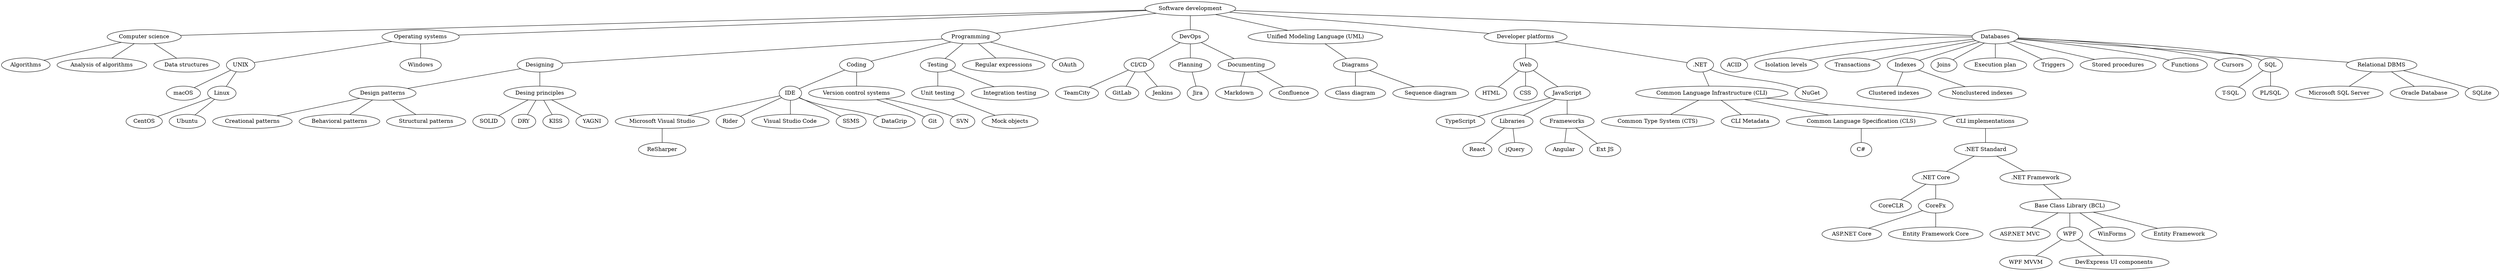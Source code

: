 graph expertise {

    software_development[label="Software development"]
    software_development -- computer_science
    software_development -- operating_systems
    software_development -- programming
    software_development -- devops
    software_development -- uml
    software_development -- developer_platforms
    software_development -- databases

    computer_science[label="Computer science"]
    computer_science -- algorithms
    computer_science -- analysis_of_algorithms
    computer_science -- data_structures

    algorithms[label="Algorithms"]
    analysis_of_algorithms[label="Analysis of algorithms"]
    data_structures[label="Data structures"]

    operating_systems[label="Operating systems"]
    operating_systems -- unix
    operating_systems -- windows

    unix[label="UNIX"]
    unix -- macos
    unix -- linux

    macos[label="macOS"]
    linux[label="Linux"]
    linux -- centos
    linux -- ubuntu

    centos[label="CentOS"]
    ubuntu[label="Ubuntu"]
    windows[label="Windows"]

    desinging[label="Designing"]
    desinging -- desing_patterns
    desinging -- desing_principles

    desing_patterns[label="Design patterns"]
    desing_patterns -- creational_patterns
    desing_patterns -- behavioral_patterns
    desing_patterns -- structural_patterns

    creational_patterns[label="Creational patterns"]
    structural_patterns[label="Structural patterns"]
    behavioral_patterns[label="Behavioral patterns"]

    desing_principles[label="Desing principles"]
    desing_principles -- solid
    desing_principles -- dry
    desing_principles -- kiss
    desing_principles -- yagni
    
    solid[label="SOLID"]
    dry[label="DRY"]
    kiss[label="KISS"]
    yagni[label="YAGNI"]

    programming[label="Programming"]
    programming -- desinging
    programming -- coding
    programming -- testing
    programming -- regular_expressions
    programming -- oauth

    developer_platforms[label="Developer platforms"]
    developer_platforms -- web
    developer_platforms -- dot_net

    web[label="Web"]
    web -- html
    web -- css
    web -- javascript

    html[label="HTML"]
    css[label="CSS"]
    javascript[label="JavaScript"]
    javascript -- typescript
    javascript -- jslibraries
    javascript -- jsframeworks

    jslibraries[label="Libraries"]
    jslibraries -- react
    jslibraries -- jquery

    react[label="React"]
    jquery[label="jQuery"]    
    typescript[label="TypeScript"]
    
    jsframeworks[label="Frameworks"]
    jsframeworks -- angular
    jsframeworks -- extjs

    angular[label="Angular"]
    extjs[label="Ext JS"]

    dot_net[label=".NET"]
    dot_net -- common_language_infrastructure
    dot_net -- nuget
    
    nuget[label="NuGet"]

    common_language_infrastructure[label="Common Language Infrastructure (CLI)"]
    common_language_infrastructure -- common_type_system
    common_language_infrastructure -- cli_metadata
    common_language_infrastructure -- common_language_specification
    common_language_infrastructure -- cli_implementations

    common_type_system[label="Common Type System (CTS)"]
    cli_metadata[label="CLI Metadata"]
    common_language_specification[label="Common Language Specification (CLS)"]
    common_language_specification -- csharp

    csharp[label="C#"]

    cli_implementations[label="CLI implementations"]
    cli_implementations -- dot_net_standard

    dot_net_standard[label=".NET Standard"]
    dot_net_standard -- dot_net_core
    dot_net_standard -- dot_net_framework

    dot_net_core[label = ".NET Core"][label = ".NET Core"]
    dot_net_core -- core_crl
    dot_net_core -- corefx

    core_crl[label="CoreCLR"]
    corefx[label="CoreFx"]
    corefx -- asp_net_core
    corefx -- ef_core

    asp_net_core[label = "ASP.NET Core"]
    ef_core[label="Entity Framework Core"]

    dot_net_framework[label = ".NET Framework"]
    dot_net_framework -- base_class_library

    base_class_library[label="Base Class Library (BCL)"]

    base_class_library -- asp_net_mvc
    base_class_library -- wpf
    base_class_library -- winforms
    base_class_library -- entity_framework

    asp_net_mvc[label="ASP.NET MVC"]
    wpf[label="WPF"]
    wpf -- wpf_mvvm
    wpf -- devexpress_wpf

    wpf_mvvm[label="WPF MVVM"]
    devexpress_wpf[label="DevExpress UI components"]
    winforms[label="WinForms"]

    entity_framework[label="Entity Framework"]

    coding[label="Coding"]
    coding -- ide
    coding -- version_control_systems

    ide[label="IDE"]
    ide -- visual_studio
    ide -- rider
    ide -- visual_studio_code
    ide -- ssms
    ide -- datagrip

    visual_studio[label="Microsoft Visual Studio"]
    visual_studio -- resharper

    resharper[label="ReSharper"]

    rider[label="Rider"]
    visual_studio_code[label="Visual Studio Code"]
    ssms[label="SSMS"]
    datagrip[label="DataGrip"]

    version_control_systems[label="Version control systems"]
    version_control_systems -- git
    version_control_systems -- svn

    git[label="Git"]
    svn[label="SVN"]

    testing[label="Testing"]
    testing -- unit_testing
    testing -- integration_testing
    unit_testing[label="Unit testing"]
    unit_testing -- mock_objects

    mock_objects[label="Mock objects"]

    integration_testing[label="Integration testing"]

    regular_expressions[label="Regular expressions"]
    oauth[label="OAuth"]
    
    devops[label="DevOps"]
    devops -- ci_cd
    devops -- planning
    devops -- documenting

    ci_cd[label="CI/CD"]
    ci_cd -- teamcity
    ci_cd -- gitlab
    ci_cd -- jenkins

    teamcity[label="TeamCity"]
    gitlab[label="GitLab"]
    jenkins[label="Jenkins"]

    planning[label="Planning"]
    planning -- jira

    jira[label="Jira"]

    documenting[label="Documenting"]
    documenting -- markdown
    documenting -- confluence

    markdown[label="Markdown"]
    confluence[label="Confluence"]
    
    uml[label="Unified Modeling Language (UML)"]
    uml -- diagrams
    
    diagrams[label="Diagrams"]
    diagrams -- class_diagram
    diagrams -- sequence_diagram

    class_diagram[label="Class diagram"]
    sequence_diagram[label="Sequence diagram"]

    databases[label="Databases"]    
    databases -- acid
    databases -- isolation_levels
    databases -- transactions
    databases -- indexes
    databases -- joins
    databases -- execution_plan
    databases -- triggers
    databases -- stored_procedures
    databases -- functions
    databases -- cursors
    databases -- sql
    databases -- relational_dbms

    acid[label="ACID"]
    isolation_levels[label="Isolation levels"]
    transactions[label="Transactions"]
    triggers[label="Triggers"]
    indexes[label="Indexes"]
    indexes -- clustered_indexes
    indexes -- nonclustered_indexes

    joins[label="Joins"]
    execution_plan[label="Execution plan"]
    clustered_indexes[label="Clustered indexes"]
    nonclustered_indexes[label="Nonclustered indexes"]
    stored_procedures[label="Stored procedures"]
    functions[label="Functions"]
    cursors[label="Cursors"]
    sql[label="SQL"]
    sql -- t_sql
    sql -- plsql
    t_sql[label="T-SQL"]
    plsql[label="PL/SQL"]

    relational_dbms[label="Relational DBMS"]
    relational_dbms -- sql_server
    relational_dbms -- oracle_database
    relational_dbms -- sqlite
   
    sql_server[label="Microsoft SQL Server"]
    oracle_database[label="Oracle Database"]
    sqlite[label="SQLite"]

}